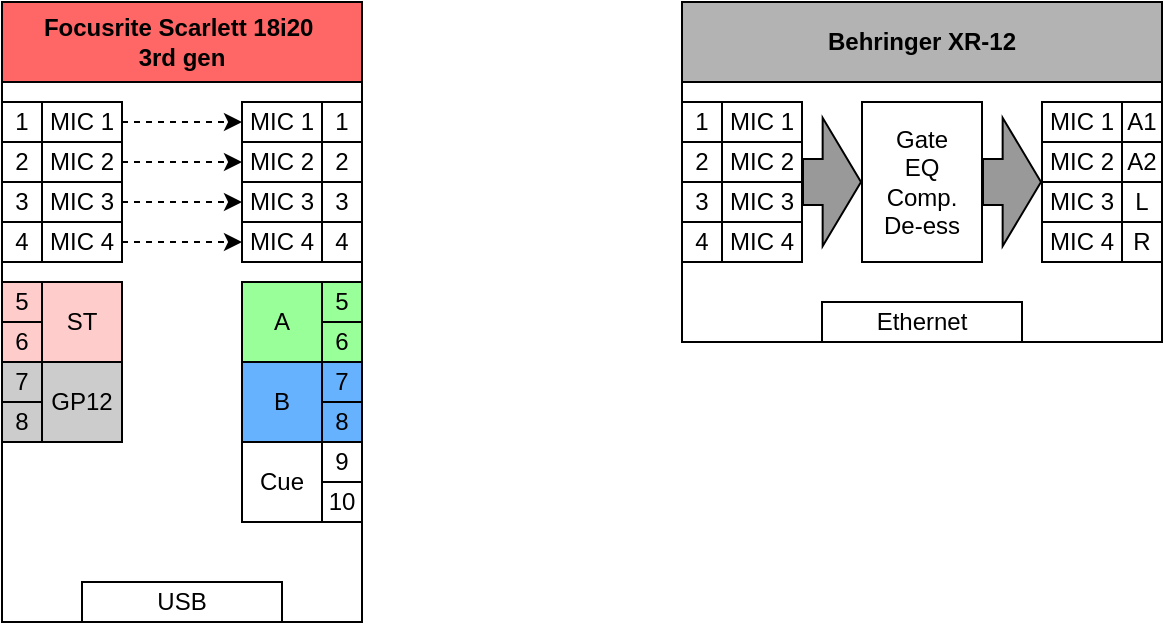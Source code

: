 <mxfile version="23.1.1" type="github">
  <diagram name="Page-1" id="0K96PLR1MvwcvA66zJDP">
    <mxGraphModel dx="844" dy="460" grid="1" gridSize="10" guides="1" tooltips="1" connect="1" arrows="1" fold="1" page="1" pageScale="1" pageWidth="827" pageHeight="1169" math="0" shadow="0">
      <root>
        <mxCell id="0" />
        <mxCell id="1" parent="0" />
        <mxCell id="ClxdacUayqJ115TwOgRP-83" value="" style="group" vertex="1" connectable="0" parent="1">
          <mxGeometry x="180" y="30" width="180" height="310" as="geometry" />
        </mxCell>
        <mxCell id="ClxdacUayqJ115TwOgRP-20" value="" style="rounded=0;whiteSpace=wrap;html=1;fillColor=#FFFFFF;" vertex="1" parent="ClxdacUayqJ115TwOgRP-83">
          <mxGeometry y="40" width="180" height="270" as="geometry" />
        </mxCell>
        <mxCell id="ClxdacUayqJ115TwOgRP-21" value="1" style="rounded=0;whiteSpace=wrap;html=1;" vertex="1" parent="ClxdacUayqJ115TwOgRP-83">
          <mxGeometry y="50" width="20" height="20" as="geometry" />
        </mxCell>
        <mxCell id="ClxdacUayqJ115TwOgRP-22" value="2" style="rounded=0;whiteSpace=wrap;html=1;" vertex="1" parent="ClxdacUayqJ115TwOgRP-83">
          <mxGeometry y="70" width="20" height="20" as="geometry" />
        </mxCell>
        <mxCell id="ClxdacUayqJ115TwOgRP-23" value="3" style="rounded=0;whiteSpace=wrap;html=1;" vertex="1" parent="ClxdacUayqJ115TwOgRP-83">
          <mxGeometry y="90" width="20" height="20" as="geometry" />
        </mxCell>
        <mxCell id="ClxdacUayqJ115TwOgRP-24" value="4" style="rounded=0;whiteSpace=wrap;html=1;" vertex="1" parent="ClxdacUayqJ115TwOgRP-83">
          <mxGeometry y="110" width="20" height="20" as="geometry" />
        </mxCell>
        <mxCell id="ClxdacUayqJ115TwOgRP-25" value="5" style="rounded=0;whiteSpace=wrap;html=1;fillColor=#FFCCCC;" vertex="1" parent="ClxdacUayqJ115TwOgRP-83">
          <mxGeometry y="140" width="20" height="20" as="geometry" />
        </mxCell>
        <mxCell id="ClxdacUayqJ115TwOgRP-26" value="6" style="rounded=0;whiteSpace=wrap;html=1;fillColor=#FFCCCC;" vertex="1" parent="ClxdacUayqJ115TwOgRP-83">
          <mxGeometry y="160" width="20" height="20" as="geometry" />
        </mxCell>
        <mxCell id="ClxdacUayqJ115TwOgRP-27" value="7" style="rounded=0;whiteSpace=wrap;html=1;fillColor=#CCCCCC;" vertex="1" parent="ClxdacUayqJ115TwOgRP-83">
          <mxGeometry y="180" width="20" height="20" as="geometry" />
        </mxCell>
        <mxCell id="ClxdacUayqJ115TwOgRP-28" value="8" style="rounded=0;whiteSpace=wrap;html=1;fillColor=#CCCCCC;" vertex="1" parent="ClxdacUayqJ115TwOgRP-83">
          <mxGeometry y="200" width="20" height="20" as="geometry" />
        </mxCell>
        <mxCell id="ClxdacUayqJ115TwOgRP-29" value="1" style="rounded=0;whiteSpace=wrap;html=1;" vertex="1" parent="ClxdacUayqJ115TwOgRP-83">
          <mxGeometry x="160" y="50" width="20" height="20" as="geometry" />
        </mxCell>
        <mxCell id="ClxdacUayqJ115TwOgRP-30" value="2" style="rounded=0;whiteSpace=wrap;html=1;" vertex="1" parent="ClxdacUayqJ115TwOgRP-83">
          <mxGeometry x="160" y="70" width="20" height="20" as="geometry" />
        </mxCell>
        <mxCell id="ClxdacUayqJ115TwOgRP-31" value="3" style="rounded=0;whiteSpace=wrap;html=1;" vertex="1" parent="ClxdacUayqJ115TwOgRP-83">
          <mxGeometry x="160" y="90" width="20" height="20" as="geometry" />
        </mxCell>
        <mxCell id="ClxdacUayqJ115TwOgRP-32" value="4" style="rounded=0;whiteSpace=wrap;html=1;" vertex="1" parent="ClxdacUayqJ115TwOgRP-83">
          <mxGeometry x="160" y="110" width="20" height="20" as="geometry" />
        </mxCell>
        <mxCell id="ClxdacUayqJ115TwOgRP-33" value="5" style="rounded=0;whiteSpace=wrap;html=1;fillColor=#99FF99;" vertex="1" parent="ClxdacUayqJ115TwOgRP-83">
          <mxGeometry x="160" y="140" width="20" height="20" as="geometry" />
        </mxCell>
        <mxCell id="ClxdacUayqJ115TwOgRP-34" value="6" style="rounded=0;whiteSpace=wrap;html=1;fillColor=#99FF99;" vertex="1" parent="ClxdacUayqJ115TwOgRP-83">
          <mxGeometry x="160" y="160" width="20" height="20" as="geometry" />
        </mxCell>
        <mxCell id="ClxdacUayqJ115TwOgRP-35" value="7" style="rounded=0;whiteSpace=wrap;html=1;fillColor=#66B2FF;" vertex="1" parent="ClxdacUayqJ115TwOgRP-83">
          <mxGeometry x="160" y="180" width="20" height="20" as="geometry" />
        </mxCell>
        <mxCell id="ClxdacUayqJ115TwOgRP-36" value="8" style="rounded=0;whiteSpace=wrap;html=1;fillColor=#66B2FF;" vertex="1" parent="ClxdacUayqJ115TwOgRP-83">
          <mxGeometry x="160" y="200" width="20" height="20" as="geometry" />
        </mxCell>
        <mxCell id="ClxdacUayqJ115TwOgRP-37" value="9" style="rounded=0;whiteSpace=wrap;html=1;" vertex="1" parent="ClxdacUayqJ115TwOgRP-83">
          <mxGeometry x="160" y="220" width="20" height="20" as="geometry" />
        </mxCell>
        <mxCell id="ClxdacUayqJ115TwOgRP-38" value="10" style="rounded=0;whiteSpace=wrap;html=1;" vertex="1" parent="ClxdacUayqJ115TwOgRP-83">
          <mxGeometry x="160" y="240" width="20" height="20" as="geometry" />
        </mxCell>
        <mxCell id="ClxdacUayqJ115TwOgRP-39" value="USB" style="rounded=0;whiteSpace=wrap;html=1;" vertex="1" parent="ClxdacUayqJ115TwOgRP-83">
          <mxGeometry x="40" y="290" width="100" height="20" as="geometry" />
        </mxCell>
        <mxCell id="ClxdacUayqJ115TwOgRP-40" value="&lt;div&gt;&lt;b&gt;Focusrite Scarlett 18i20&amp;nbsp;&lt;/b&gt;&lt;/div&gt;&lt;div&gt;&lt;b&gt;3rd gen&lt;/b&gt;&lt;/div&gt;" style="rounded=0;whiteSpace=wrap;html=1;fillColor=#FF6666;" vertex="1" parent="ClxdacUayqJ115TwOgRP-83">
          <mxGeometry width="180" height="40" as="geometry" />
        </mxCell>
        <mxCell id="ClxdacUayqJ115TwOgRP-64" value="MIC 1" style="rounded=0;whiteSpace=wrap;html=1;" vertex="1" parent="ClxdacUayqJ115TwOgRP-83">
          <mxGeometry x="20" y="50" width="40" height="20" as="geometry" />
        </mxCell>
        <mxCell id="ClxdacUayqJ115TwOgRP-65" value="MIC 2" style="rounded=0;whiteSpace=wrap;html=1;" vertex="1" parent="ClxdacUayqJ115TwOgRP-83">
          <mxGeometry x="20" y="70" width="40" height="20" as="geometry" />
        </mxCell>
        <mxCell id="ClxdacUayqJ115TwOgRP-66" value="MIC 3" style="rounded=0;whiteSpace=wrap;html=1;" vertex="1" parent="ClxdacUayqJ115TwOgRP-83">
          <mxGeometry x="20" y="90" width="40" height="20" as="geometry" />
        </mxCell>
        <mxCell id="ClxdacUayqJ115TwOgRP-67" value="MIC 4" style="rounded=0;whiteSpace=wrap;html=1;" vertex="1" parent="ClxdacUayqJ115TwOgRP-83">
          <mxGeometry x="20" y="110" width="40" height="20" as="geometry" />
        </mxCell>
        <mxCell id="ClxdacUayqJ115TwOgRP-68" value="ST" style="rounded=0;whiteSpace=wrap;html=1;fillColor=#FFCCCC;" vertex="1" parent="ClxdacUayqJ115TwOgRP-83">
          <mxGeometry x="20" y="140" width="40" height="40" as="geometry" />
        </mxCell>
        <mxCell id="ClxdacUayqJ115TwOgRP-69" value="GP12" style="rounded=0;whiteSpace=wrap;html=1;fillColor=#CCCCCC;" vertex="1" parent="ClxdacUayqJ115TwOgRP-83">
          <mxGeometry x="20" y="180" width="40" height="40" as="geometry" />
        </mxCell>
        <mxCell id="ClxdacUayqJ115TwOgRP-70" value="MIC 1" style="rounded=0;whiteSpace=wrap;html=1;" vertex="1" parent="ClxdacUayqJ115TwOgRP-83">
          <mxGeometry x="120" y="50" width="40" height="20" as="geometry" />
        </mxCell>
        <mxCell id="ClxdacUayqJ115TwOgRP-75" style="edgeStyle=orthogonalEdgeStyle;rounded=0;orthogonalLoop=1;jettySize=auto;html=1;exitX=1;exitY=0.5;exitDx=0;exitDy=0;entryX=0;entryY=0.5;entryDx=0;entryDy=0;dashed=1;" edge="1" parent="ClxdacUayqJ115TwOgRP-83" source="ClxdacUayqJ115TwOgRP-64" target="ClxdacUayqJ115TwOgRP-70">
          <mxGeometry relative="1" as="geometry" />
        </mxCell>
        <mxCell id="ClxdacUayqJ115TwOgRP-71" value="MIC 2" style="rounded=0;whiteSpace=wrap;html=1;" vertex="1" parent="ClxdacUayqJ115TwOgRP-83">
          <mxGeometry x="120" y="70" width="40" height="20" as="geometry" />
        </mxCell>
        <mxCell id="ClxdacUayqJ115TwOgRP-77" style="edgeStyle=orthogonalEdgeStyle;rounded=0;orthogonalLoop=1;jettySize=auto;html=1;exitX=1;exitY=0.5;exitDx=0;exitDy=0;entryX=0;entryY=0.5;entryDx=0;entryDy=0;dashed=1;" edge="1" parent="ClxdacUayqJ115TwOgRP-83" source="ClxdacUayqJ115TwOgRP-65" target="ClxdacUayqJ115TwOgRP-71">
          <mxGeometry relative="1" as="geometry" />
        </mxCell>
        <mxCell id="ClxdacUayqJ115TwOgRP-72" value="MIC 3" style="rounded=0;whiteSpace=wrap;html=1;" vertex="1" parent="ClxdacUayqJ115TwOgRP-83">
          <mxGeometry x="120" y="90" width="40" height="20" as="geometry" />
        </mxCell>
        <mxCell id="ClxdacUayqJ115TwOgRP-78" style="edgeStyle=orthogonalEdgeStyle;rounded=0;orthogonalLoop=1;jettySize=auto;html=1;exitX=1;exitY=0.5;exitDx=0;exitDy=0;entryX=0;entryY=0.5;entryDx=0;entryDy=0;dashed=1;" edge="1" parent="ClxdacUayqJ115TwOgRP-83" source="ClxdacUayqJ115TwOgRP-66" target="ClxdacUayqJ115TwOgRP-72">
          <mxGeometry relative="1" as="geometry" />
        </mxCell>
        <mxCell id="ClxdacUayqJ115TwOgRP-73" value="MIC 4" style="rounded=0;whiteSpace=wrap;html=1;" vertex="1" parent="ClxdacUayqJ115TwOgRP-83">
          <mxGeometry x="120" y="110" width="40" height="20" as="geometry" />
        </mxCell>
        <mxCell id="ClxdacUayqJ115TwOgRP-79" style="edgeStyle=orthogonalEdgeStyle;rounded=0;orthogonalLoop=1;jettySize=auto;html=1;exitX=1;exitY=0.5;exitDx=0;exitDy=0;entryX=0;entryY=0.5;entryDx=0;entryDy=0;dashed=1;" edge="1" parent="ClxdacUayqJ115TwOgRP-83" source="ClxdacUayqJ115TwOgRP-67" target="ClxdacUayqJ115TwOgRP-73">
          <mxGeometry relative="1" as="geometry" />
        </mxCell>
        <mxCell id="ClxdacUayqJ115TwOgRP-80" value="A" style="rounded=0;whiteSpace=wrap;html=1;fillColor=#99FF99;" vertex="1" parent="ClxdacUayqJ115TwOgRP-83">
          <mxGeometry x="120" y="140" width="40" height="40" as="geometry" />
        </mxCell>
        <mxCell id="ClxdacUayqJ115TwOgRP-81" value="B" style="rounded=0;whiteSpace=wrap;html=1;fillColor=#66B2FF;" vertex="1" parent="ClxdacUayqJ115TwOgRP-83">
          <mxGeometry x="120" y="180" width="40" height="40" as="geometry" />
        </mxCell>
        <mxCell id="ClxdacUayqJ115TwOgRP-82" value="Cue" style="rounded=0;whiteSpace=wrap;html=1;fillColor=default;" vertex="1" parent="ClxdacUayqJ115TwOgRP-83">
          <mxGeometry x="120" y="220" width="40" height="40" as="geometry" />
        </mxCell>
        <mxCell id="ClxdacUayqJ115TwOgRP-86" value="" style="rounded=0;whiteSpace=wrap;html=1;fillColor=#FFFFFF;container=0;" vertex="1" parent="1">
          <mxGeometry x="520" y="70" width="240" height="130" as="geometry" />
        </mxCell>
        <mxCell id="ClxdacUayqJ115TwOgRP-87" value="1" style="rounded=0;whiteSpace=wrap;html=1;container=0;" vertex="1" parent="1">
          <mxGeometry x="520" y="80" width="20" height="20" as="geometry" />
        </mxCell>
        <mxCell id="ClxdacUayqJ115TwOgRP-88" value="2" style="rounded=0;whiteSpace=wrap;html=1;container=0;" vertex="1" parent="1">
          <mxGeometry x="520" y="100" width="20" height="20" as="geometry" />
        </mxCell>
        <mxCell id="ClxdacUayqJ115TwOgRP-89" value="3" style="rounded=0;whiteSpace=wrap;html=1;container=0;" vertex="1" parent="1">
          <mxGeometry x="520" y="120" width="20" height="20" as="geometry" />
        </mxCell>
        <mxCell id="ClxdacUayqJ115TwOgRP-90" value="4" style="rounded=0;whiteSpace=wrap;html=1;container=0;" vertex="1" parent="1">
          <mxGeometry x="520" y="140" width="20" height="20" as="geometry" />
        </mxCell>
        <mxCell id="ClxdacUayqJ115TwOgRP-95" value="A1" style="rounded=0;whiteSpace=wrap;html=1;container=0;" vertex="1" parent="1">
          <mxGeometry x="740" y="80" width="20" height="20" as="geometry" />
        </mxCell>
        <mxCell id="ClxdacUayqJ115TwOgRP-96" value="A2" style="rounded=0;whiteSpace=wrap;html=1;container=0;" vertex="1" parent="1">
          <mxGeometry x="740" y="100" width="20" height="20" as="geometry" />
        </mxCell>
        <mxCell id="ClxdacUayqJ115TwOgRP-97" value="L" style="rounded=0;whiteSpace=wrap;html=1;container=0;" vertex="1" parent="1">
          <mxGeometry x="740" y="120" width="20" height="20" as="geometry" />
        </mxCell>
        <mxCell id="ClxdacUayqJ115TwOgRP-98" value="R" style="rounded=0;whiteSpace=wrap;html=1;container=0;" vertex="1" parent="1">
          <mxGeometry x="740" y="140" width="20" height="20" as="geometry" />
        </mxCell>
        <mxCell id="ClxdacUayqJ115TwOgRP-105" value="&lt;div&gt;Ethernet&lt;/div&gt;" style="rounded=0;whiteSpace=wrap;html=1;container=0;" vertex="1" parent="1">
          <mxGeometry x="590" y="180" width="100" height="20" as="geometry" />
        </mxCell>
        <mxCell id="ClxdacUayqJ115TwOgRP-106" value="&lt;b&gt;Behringer XR-12&lt;/b&gt;" style="rounded=0;whiteSpace=wrap;html=1;fillColor=#B3B3B3;container=0;" vertex="1" parent="1">
          <mxGeometry x="520" y="30" width="240" height="40" as="geometry" />
        </mxCell>
        <mxCell id="ClxdacUayqJ115TwOgRP-107" value="MIC 1" style="rounded=0;whiteSpace=wrap;html=1;container=0;" vertex="1" parent="1">
          <mxGeometry x="540" y="80" width="40" height="20" as="geometry" />
        </mxCell>
        <mxCell id="ClxdacUayqJ115TwOgRP-108" value="MIC 2" style="rounded=0;whiteSpace=wrap;html=1;container=0;" vertex="1" parent="1">
          <mxGeometry x="540" y="100" width="40" height="20" as="geometry" />
        </mxCell>
        <mxCell id="ClxdacUayqJ115TwOgRP-109" value="MIC 3" style="rounded=0;whiteSpace=wrap;html=1;container=0;" vertex="1" parent="1">
          <mxGeometry x="540" y="120" width="40" height="20" as="geometry" />
        </mxCell>
        <mxCell id="ClxdacUayqJ115TwOgRP-110" value="MIC 4" style="rounded=0;whiteSpace=wrap;html=1;container=0;" vertex="1" parent="1">
          <mxGeometry x="540" y="140" width="40" height="20" as="geometry" />
        </mxCell>
        <mxCell id="ClxdacUayqJ115TwOgRP-113" value="MIC 1" style="rounded=0;whiteSpace=wrap;html=1;container=0;" vertex="1" parent="1">
          <mxGeometry x="700" y="80" width="40" height="20" as="geometry" />
        </mxCell>
        <mxCell id="ClxdacUayqJ115TwOgRP-115" value="MIC 2" style="rounded=0;whiteSpace=wrap;html=1;container=0;" vertex="1" parent="1">
          <mxGeometry x="700" y="100" width="40" height="20" as="geometry" />
        </mxCell>
        <mxCell id="ClxdacUayqJ115TwOgRP-117" value="MIC 3" style="rounded=0;whiteSpace=wrap;html=1;container=0;" vertex="1" parent="1">
          <mxGeometry x="700" y="120" width="40" height="20" as="geometry" />
        </mxCell>
        <mxCell id="ClxdacUayqJ115TwOgRP-119" value="MIC 4" style="rounded=0;whiteSpace=wrap;html=1;container=0;" vertex="1" parent="1">
          <mxGeometry x="700" y="140" width="40" height="20" as="geometry" />
        </mxCell>
        <mxCell id="ClxdacUayqJ115TwOgRP-124" value="Gate&lt;br&gt;EQ&lt;br&gt;Comp.&lt;br&gt;De-ess" style="rounded=0;whiteSpace=wrap;html=1;" vertex="1" parent="1">
          <mxGeometry x="610" y="80" width="60" height="80" as="geometry" />
        </mxCell>
        <mxCell id="ClxdacUayqJ115TwOgRP-126" value="" style="shape=flexArrow;endArrow=classic;html=1;rounded=0;exitX=1;exitY=0;exitDx=0;exitDy=0;entryX=0;entryY=0.5;entryDx=0;entryDy=0;endWidth=40.29;endSize=6.058;width=22.899;strokeColor=#000000;fillColor=#999999;" edge="1" parent="1" source="ClxdacUayqJ115TwOgRP-109" target="ClxdacUayqJ115TwOgRP-124">
          <mxGeometry width="50" height="50" relative="1" as="geometry">
            <mxPoint x="600" y="190" as="sourcePoint" />
            <mxPoint x="650" y="140" as="targetPoint" />
          </mxGeometry>
        </mxCell>
        <mxCell id="ClxdacUayqJ115TwOgRP-127" value="" style="shape=flexArrow;endArrow=classic;html=1;rounded=0;exitX=1;exitY=0.5;exitDx=0;exitDy=0;endWidth=40.29;endSize=6.058;width=22.899;strokeColor=#000000;fillColor=#999999;" edge="1" parent="1" source="ClxdacUayqJ115TwOgRP-124">
          <mxGeometry width="50" height="50" relative="1" as="geometry">
            <mxPoint x="690" y="119.71" as="sourcePoint" />
            <mxPoint x="700" y="120" as="targetPoint" />
          </mxGeometry>
        </mxCell>
      </root>
    </mxGraphModel>
  </diagram>
</mxfile>
